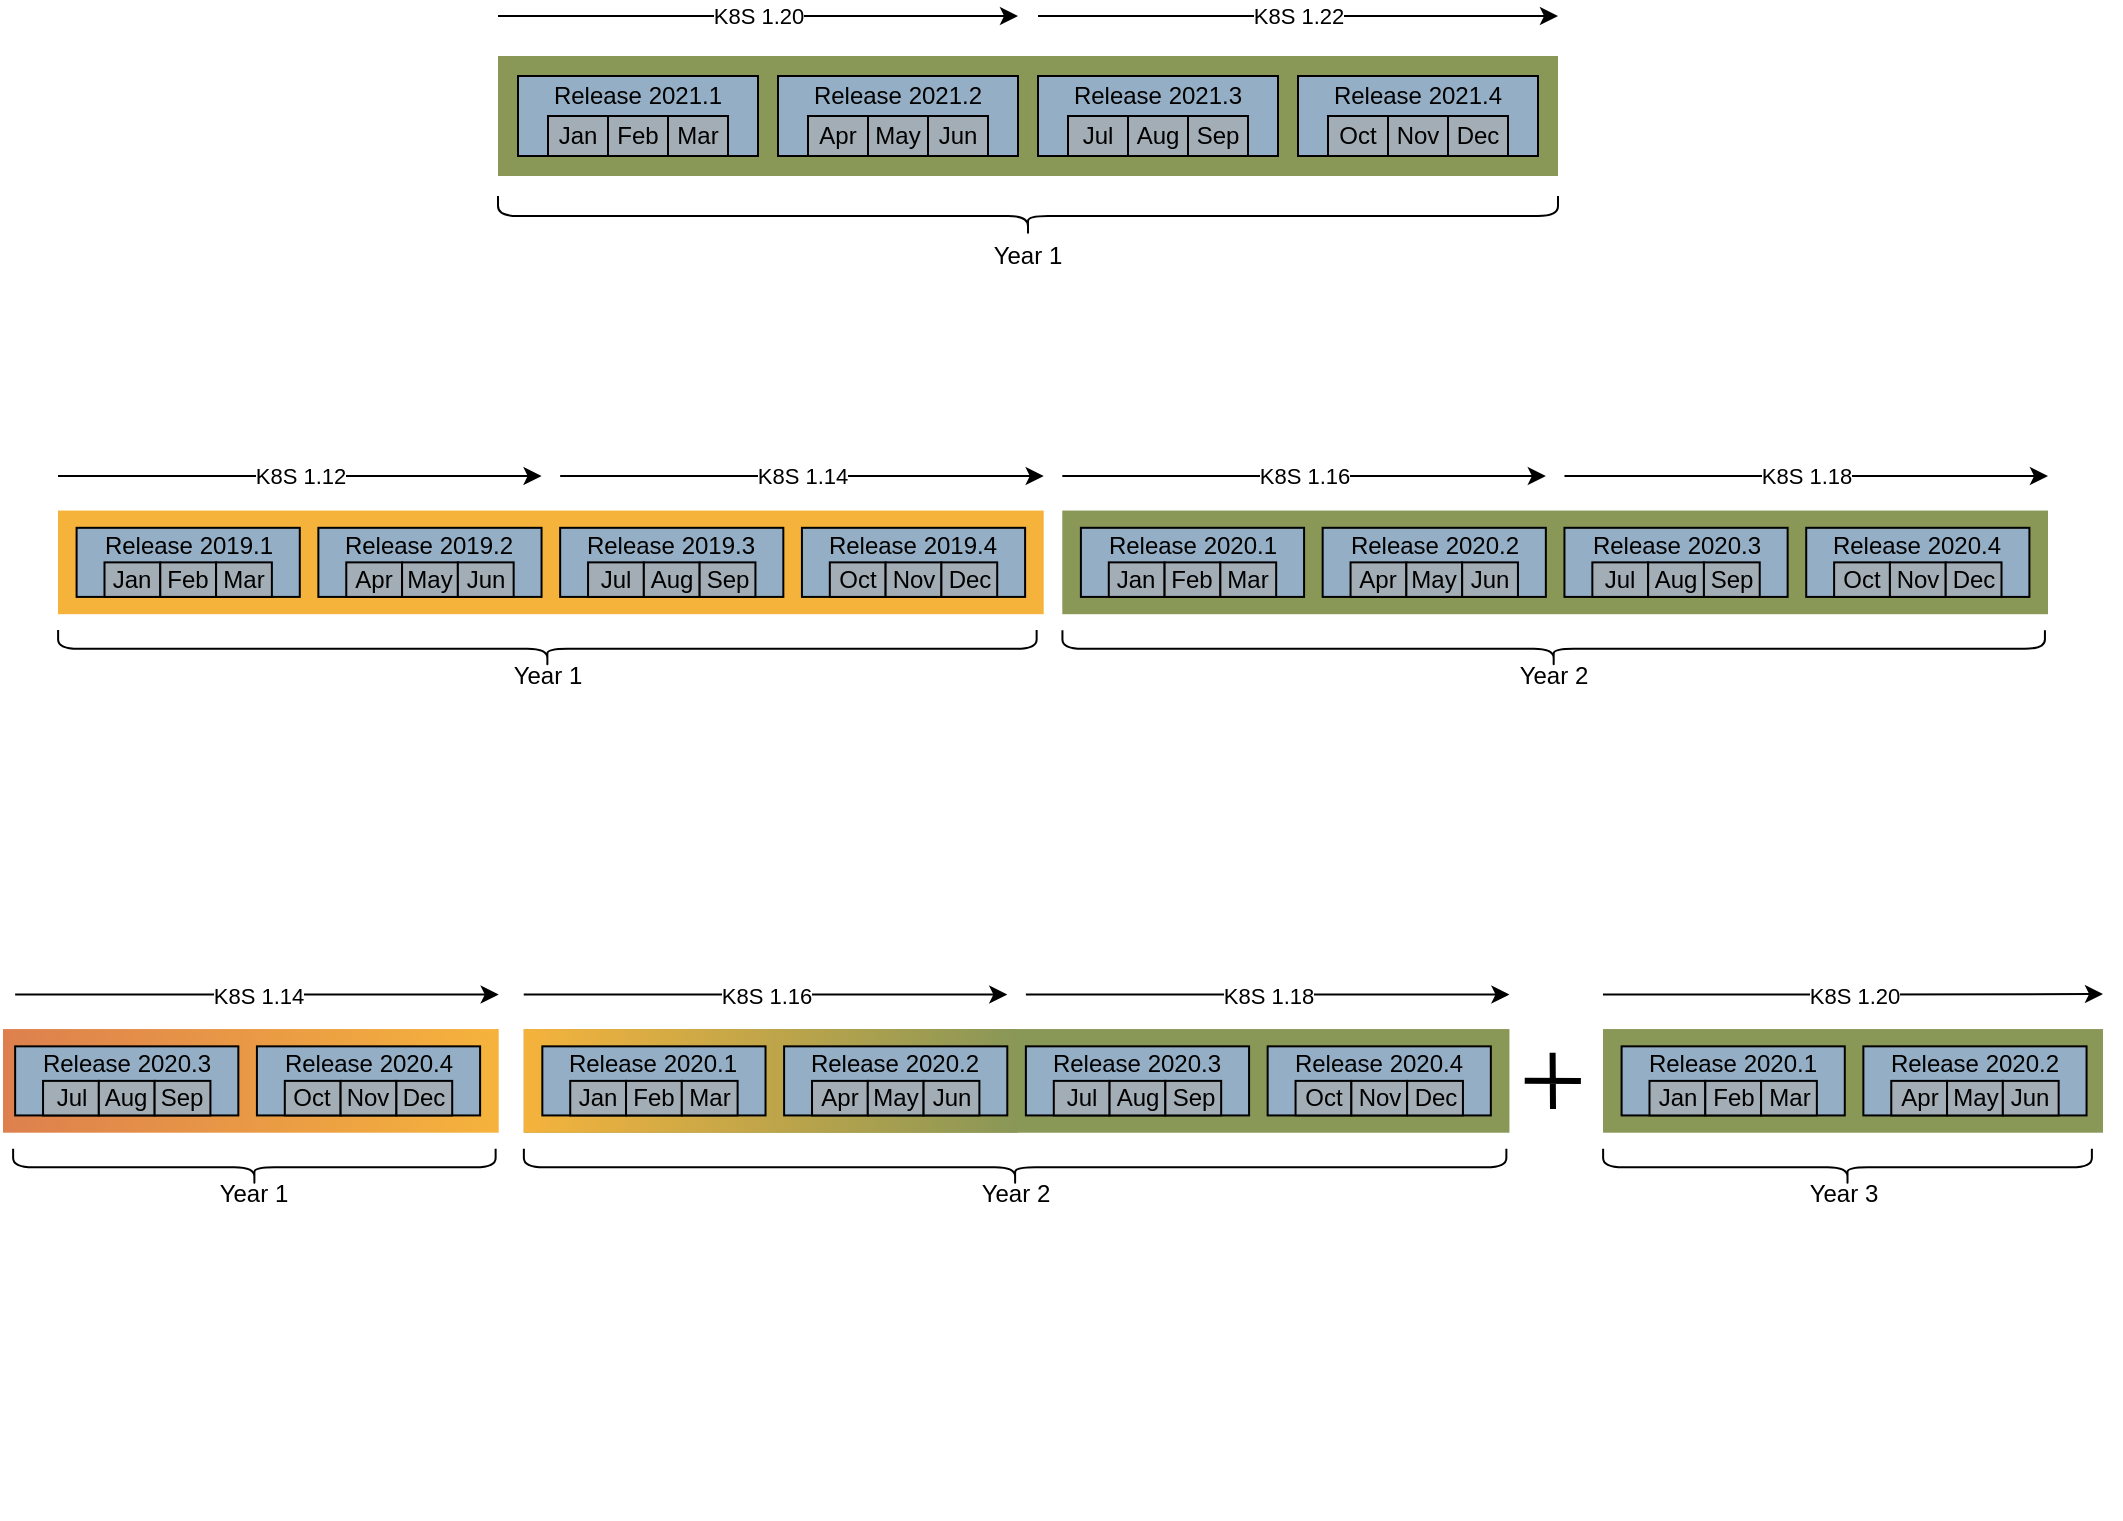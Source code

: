<mxfile version="14.7.0" type="github">
  <diagram id="WQHdSDZib3gcWUiRdW0p" name="Page-1">
    <mxGraphModel dx="2027" dy="449" grid="1" gridSize="10" guides="1" tooltips="1" connect="1" arrows="1" fold="1" page="1" pageScale="1" pageWidth="850" pageHeight="1100" math="0" shadow="0">
      <root>
        <mxCell id="0" />
        <mxCell id="1" parent="0" />
        <mxCell id="mJUfbH7Lrrvv5M62oKp3-2" value="" style="rounded=0;whiteSpace=wrap;html=1;strokeColor=none;fillColor=#899757;" vertex="1" parent="1">
          <mxGeometry x="70" y="350" width="530" height="60" as="geometry" />
        </mxCell>
        <mxCell id="mJUfbH7Lrrvv5M62oKp3-1" value="" style="rounded=0;whiteSpace=wrap;html=1;align=left;horizontal=0;fillColor=#94AFC5;" vertex="1" parent="1">
          <mxGeometry x="80" y="360" width="120" height="40" as="geometry" />
        </mxCell>
        <mxCell id="mJUfbH7Lrrvv5M62oKp3-3" value="" style="rounded=0;whiteSpace=wrap;html=1;fillColor=#94AFC5;" vertex="1" parent="1">
          <mxGeometry x="210" y="360" width="120" height="40" as="geometry" />
        </mxCell>
        <mxCell id="mJUfbH7Lrrvv5M62oKp3-4" value="" style="rounded=0;whiteSpace=wrap;html=1;fillColor=#94AFC5;" vertex="1" parent="1">
          <mxGeometry x="340" y="360" width="120" height="40" as="geometry" />
        </mxCell>
        <mxCell id="mJUfbH7Lrrvv5M62oKp3-5" value="" style="rounded=0;whiteSpace=wrap;html=1;fillColor=#94AFC5;" vertex="1" parent="1">
          <mxGeometry x="470" y="360" width="120" height="40" as="geometry" />
        </mxCell>
        <mxCell id="mJUfbH7Lrrvv5M62oKp3-6" value="Jan&lt;span style=&quot;color: rgba(0 , 0 , 0 , 0) ; font-family: monospace ; font-size: 0px&quot;&gt;%3CmxGraphModel%3E%3Croot%3E%3CmxCell%20id%3D%220%22%2F%3E%3CmxCell%20id%3D%221%22%20parent%3D%220%22%2F%3E%3CmxCell%20id%3D%222%22%20value%3D%22%22%20style%3D%22rounded%3D0%3BwhiteSpace%3Dwrap%3Bhtml%3D1%3B%22%20vertex%3D%221%22%20parent%3D%221%22%3E%3CmxGeometry%20x%3D%22340%22%20y%3D%22360%22%20width%3D%22120%22%20height%3D%2240%22%20as%3D%22geometry%22%2F%3E%3C%2FmxCell%3E%3C%2Froot%3E%3C%2FmxGraphModel%3E&lt;/span&gt;" style="rounded=0;whiteSpace=wrap;html=1;fillColor=#A3ADB5;" vertex="1" parent="1">
          <mxGeometry x="95" y="380" width="30" height="20" as="geometry" />
        </mxCell>
        <mxCell id="mJUfbH7Lrrvv5M62oKp3-7" value="Feb" style="rounded=0;whiteSpace=wrap;html=1;fillColor=#A3ADB5;" vertex="1" parent="1">
          <mxGeometry x="125" y="380" width="30" height="20" as="geometry" />
        </mxCell>
        <mxCell id="mJUfbH7Lrrvv5M62oKp3-8" value="Mar" style="rounded=0;whiteSpace=wrap;html=1;fillColor=#A3ADB5;" vertex="1" parent="1">
          <mxGeometry x="155" y="380" width="30" height="20" as="geometry" />
        </mxCell>
        <mxCell id="mJUfbH7Lrrvv5M62oKp3-9" value="Apr" style="rounded=0;whiteSpace=wrap;html=1;fillColor=#A3ADB5;" vertex="1" parent="1">
          <mxGeometry x="225" y="380" width="30" height="20" as="geometry" />
        </mxCell>
        <mxCell id="mJUfbH7Lrrvv5M62oKp3-10" value="May" style="rounded=0;whiteSpace=wrap;html=1;fillColor=#A3ADB5;" vertex="1" parent="1">
          <mxGeometry x="255" y="380" width="30" height="20" as="geometry" />
        </mxCell>
        <mxCell id="mJUfbH7Lrrvv5M62oKp3-11" value="Jun" style="rounded=0;whiteSpace=wrap;html=1;fillColor=#A3ADB5;" vertex="1" parent="1">
          <mxGeometry x="285" y="380" width="30" height="20" as="geometry" />
        </mxCell>
        <mxCell id="mJUfbH7Lrrvv5M62oKp3-12" value="Jul" style="rounded=0;whiteSpace=wrap;html=1;fillColor=#A3ADB5;" vertex="1" parent="1">
          <mxGeometry x="355" y="380" width="30" height="20" as="geometry" />
        </mxCell>
        <mxCell id="mJUfbH7Lrrvv5M62oKp3-13" value="Aug" style="rounded=0;whiteSpace=wrap;html=1;fillColor=#A3ADB5;" vertex="1" parent="1">
          <mxGeometry x="385" y="380" width="30" height="20" as="geometry" />
        </mxCell>
        <mxCell id="mJUfbH7Lrrvv5M62oKp3-14" value="Sep" style="rounded=0;whiteSpace=wrap;html=1;fillColor=#A3ADB5;" vertex="1" parent="1">
          <mxGeometry x="415" y="380" width="30" height="20" as="geometry" />
        </mxCell>
        <mxCell id="mJUfbH7Lrrvv5M62oKp3-15" value="Oct" style="rounded=0;whiteSpace=wrap;html=1;fillColor=#A3ADB5;" vertex="1" parent="1">
          <mxGeometry x="485" y="380" width="30" height="20" as="geometry" />
        </mxCell>
        <mxCell id="mJUfbH7Lrrvv5M62oKp3-16" value="Nov" style="rounded=0;whiteSpace=wrap;html=1;fillColor=#A3ADB5;" vertex="1" parent="1">
          <mxGeometry x="515" y="380" width="30" height="20" as="geometry" />
        </mxCell>
        <mxCell id="mJUfbH7Lrrvv5M62oKp3-17" value="Dec" style="rounded=0;whiteSpace=wrap;html=1;fillColor=#A3ADB5;" vertex="1" parent="1">
          <mxGeometry x="545" y="380" width="30" height="20" as="geometry" />
        </mxCell>
        <mxCell id="mJUfbH7Lrrvv5M62oKp3-18" value="Release 2021.1" style="text;html=1;strokeColor=none;fillColor=none;align=center;verticalAlign=middle;whiteSpace=wrap;rounded=0;" vertex="1" parent="1">
          <mxGeometry x="90" y="360" width="100" height="20" as="geometry" />
        </mxCell>
        <mxCell id="mJUfbH7Lrrvv5M62oKp3-19" value="Release 2021.2" style="text;html=1;strokeColor=none;fillColor=none;align=center;verticalAlign=middle;whiteSpace=wrap;rounded=0;" vertex="1" parent="1">
          <mxGeometry x="220" y="360" width="100" height="20" as="geometry" />
        </mxCell>
        <mxCell id="mJUfbH7Lrrvv5M62oKp3-20" value="Release 2021.3" style="text;html=1;strokeColor=none;fillColor=none;align=center;verticalAlign=middle;whiteSpace=wrap;rounded=0;" vertex="1" parent="1">
          <mxGeometry x="350" y="360" width="100" height="20" as="geometry" />
        </mxCell>
        <mxCell id="mJUfbH7Lrrvv5M62oKp3-21" value="Release 2021.4" style="text;html=1;strokeColor=none;fillColor=none;align=center;verticalAlign=middle;whiteSpace=wrap;rounded=0;" vertex="1" parent="1">
          <mxGeometry x="480" y="360" width="100" height="20" as="geometry" />
        </mxCell>
        <mxCell id="mJUfbH7Lrrvv5M62oKp3-22" value="" style="endArrow=classic;html=1;" edge="1" parent="1">
          <mxGeometry relative="1" as="geometry">
            <mxPoint x="70" y="330" as="sourcePoint" />
            <mxPoint x="330" y="330" as="targetPoint" />
            <Array as="points">
              <mxPoint x="200" y="330" />
            </Array>
          </mxGeometry>
        </mxCell>
        <mxCell id="mJUfbH7Lrrvv5M62oKp3-23" value="K8S 1.20" style="edgeLabel;resizable=0;html=1;align=center;verticalAlign=middle;" connectable="0" vertex="1" parent="mJUfbH7Lrrvv5M62oKp3-22">
          <mxGeometry relative="1" as="geometry" />
        </mxCell>
        <mxCell id="mJUfbH7Lrrvv5M62oKp3-24" value="" style="endArrow=classic;html=1;" edge="1" parent="1">
          <mxGeometry relative="1" as="geometry">
            <mxPoint x="340" y="330" as="sourcePoint" />
            <mxPoint x="600" y="330" as="targetPoint" />
          </mxGeometry>
        </mxCell>
        <mxCell id="mJUfbH7Lrrvv5M62oKp3-25" value="K8S 1.22" style="edgeLabel;resizable=0;html=1;align=center;verticalAlign=middle;" connectable="0" vertex="1" parent="mJUfbH7Lrrvv5M62oKp3-24">
          <mxGeometry relative="1" as="geometry" />
        </mxCell>
        <mxCell id="mJUfbH7Lrrvv5M62oKp3-27" value="" style="shape=curlyBracket;whiteSpace=wrap;html=1;rounded=1;rotation=-90;" vertex="1" parent="1">
          <mxGeometry x="325" y="165" width="20" height="530" as="geometry" />
        </mxCell>
        <mxCell id="mJUfbH7Lrrvv5M62oKp3-28" value="Year 1" style="text;html=1;strokeColor=none;fillColor=none;align=center;verticalAlign=middle;whiteSpace=wrap;rounded=0;" vertex="1" parent="1">
          <mxGeometry x="315" y="440" width="40" height="20" as="geometry" />
        </mxCell>
        <mxCell id="mJUfbH7Lrrvv5M62oKp3-108" value="" style="group;fillColor=#ffffff;gradientColor=#ffffff;gradientDirection=west;" vertex="1" connectable="0" parent="1">
          <mxGeometry x="-150" y="560" width="995" height="521.25" as="geometry" />
        </mxCell>
        <mxCell id="mJUfbH7Lrrvv5M62oKp3-111" value="" style="rounded=0;whiteSpace=wrap;html=1;fillColor=#899757;strokeColor=none;" vertex="1" parent="mJUfbH7Lrrvv5M62oKp3-108">
          <mxGeometry x="232.87" y="276.533" width="492.85" height="51.818" as="geometry" />
        </mxCell>
        <mxCell id="mJUfbH7Lrrvv5M62oKp3-193" value="" style="rounded=0;whiteSpace=wrap;html=1;gradientDirection=west;glass=0;shadow=0;sketch=0;imageAspect=1;gradientColor=#F5B33C;fillColor=#899757;strokeColor=none;" vertex="1" parent="mJUfbH7Lrrvv5M62oKp3-108">
          <mxGeometry x="232.87" y="276.53" width="247" height="51.818" as="geometry" />
        </mxCell>
        <mxCell id="mJUfbH7Lrrvv5M62oKp3-56" value="" style="rounded=0;whiteSpace=wrap;html=1;fillColor=#F5B33C;strokeColor=none;" vertex="1" parent="mJUfbH7Lrrvv5M62oKp3-108">
          <mxGeometry y="17.273" width="492.85" height="51.818" as="geometry" />
        </mxCell>
        <mxCell id="mJUfbH7Lrrvv5M62oKp3-57" value="" style="rounded=0;whiteSpace=wrap;html=1;align=left;horizontal=0;fillColor=#94AFC5;" vertex="1" parent="mJUfbH7Lrrvv5M62oKp3-108">
          <mxGeometry x="9.299" y="25.909" width="111.589" height="34.545" as="geometry" />
        </mxCell>
        <mxCell id="mJUfbH7Lrrvv5M62oKp3-58" value="" style="rounded=0;whiteSpace=wrap;html=1;fillColor=#94AFC5;" vertex="1" parent="mJUfbH7Lrrvv5M62oKp3-108">
          <mxGeometry x="130.187" y="25.909" width="111.589" height="34.545" as="geometry" />
        </mxCell>
        <mxCell id="mJUfbH7Lrrvv5M62oKp3-59" value="" style="rounded=0;whiteSpace=wrap;html=1;fillColor=#94AFC5;" vertex="1" parent="mJUfbH7Lrrvv5M62oKp3-108">
          <mxGeometry x="251.075" y="25.909" width="111.589" height="34.545" as="geometry" />
        </mxCell>
        <mxCell id="mJUfbH7Lrrvv5M62oKp3-60" value="" style="rounded=0;whiteSpace=wrap;html=1;fillColor=#94AFC5;" vertex="1" parent="mJUfbH7Lrrvv5M62oKp3-108">
          <mxGeometry x="371.963" y="25.909" width="111.589" height="34.545" as="geometry" />
        </mxCell>
        <mxCell id="mJUfbH7Lrrvv5M62oKp3-61" value="Jan&lt;span style=&quot;color: rgba(0 , 0 , 0 , 0) ; font-family: monospace ; font-size: 0px&quot;&gt;%3CmxGraphModel%3E%3Croot%3E%3CmxCell%20id%3D%220%22%2F%3E%3CmxCell%20id%3D%221%22%20parent%3D%220%22%2F%3E%3CmxCell%20id%3D%222%22%20value%3D%22%22%20style%3D%22rounded%3D0%3BwhiteSpace%3Dwrap%3Bhtml%3D1%3B%22%20vertex%3D%221%22%20parent%3D%221%22%3E%3CmxGeometry%20x%3D%22340%22%20y%3D%22360%22%20width%3D%22120%22%20height%3D%2240%22%20as%3D%22geometry%22%2F%3E%3C%2FmxCell%3E%3C%2Froot%3E%3C%2FmxGraphModel%3E&lt;/span&gt;" style="rounded=0;whiteSpace=wrap;html=1;fillColor=#A3ADB5;" vertex="1" parent="mJUfbH7Lrrvv5M62oKp3-108">
          <mxGeometry x="23.248" y="43.182" width="27.897" height="17.273" as="geometry" />
        </mxCell>
        <mxCell id="mJUfbH7Lrrvv5M62oKp3-62" value="Feb" style="rounded=0;whiteSpace=wrap;html=1;fillColor=#A3ADB5;" vertex="1" parent="mJUfbH7Lrrvv5M62oKp3-108">
          <mxGeometry x="51.145" y="43.182" width="27.897" height="17.273" as="geometry" />
        </mxCell>
        <mxCell id="mJUfbH7Lrrvv5M62oKp3-63" value="Mar" style="rounded=0;whiteSpace=wrap;html=1;fillColor=#A3ADB5;" vertex="1" parent="mJUfbH7Lrrvv5M62oKp3-108">
          <mxGeometry x="79.042" y="43.182" width="27.897" height="17.273" as="geometry" />
        </mxCell>
        <mxCell id="mJUfbH7Lrrvv5M62oKp3-64" value="Apr" style="rounded=0;whiteSpace=wrap;html=1;fillColor=#A3ADB5;" vertex="1" parent="mJUfbH7Lrrvv5M62oKp3-108">
          <mxGeometry x="144.136" y="43.182" width="27.897" height="17.273" as="geometry" />
        </mxCell>
        <mxCell id="mJUfbH7Lrrvv5M62oKp3-65" value="May" style="rounded=0;whiteSpace=wrap;html=1;fillColor=#A3ADB5;" vertex="1" parent="mJUfbH7Lrrvv5M62oKp3-108">
          <mxGeometry x="172.033" y="43.182" width="27.897" height="17.273" as="geometry" />
        </mxCell>
        <mxCell id="mJUfbH7Lrrvv5M62oKp3-66" value="Jun" style="rounded=0;whiteSpace=wrap;html=1;fillColor=#A3ADB5;" vertex="1" parent="mJUfbH7Lrrvv5M62oKp3-108">
          <mxGeometry x="199.93" y="43.182" width="27.897" height="17.273" as="geometry" />
        </mxCell>
        <mxCell id="mJUfbH7Lrrvv5M62oKp3-67" value="Jul" style="rounded=0;whiteSpace=wrap;html=1;fillColor=#A3ADB5;" vertex="1" parent="mJUfbH7Lrrvv5M62oKp3-108">
          <mxGeometry x="265.023" y="43.182" width="27.897" height="17.273" as="geometry" />
        </mxCell>
        <mxCell id="mJUfbH7Lrrvv5M62oKp3-68" value="Aug" style="rounded=0;whiteSpace=wrap;html=1;fillColor=#A3ADB5;" vertex="1" parent="mJUfbH7Lrrvv5M62oKp3-108">
          <mxGeometry x="292.921" y="43.182" width="27.897" height="17.273" as="geometry" />
        </mxCell>
        <mxCell id="mJUfbH7Lrrvv5M62oKp3-69" value="Sep" style="rounded=0;whiteSpace=wrap;html=1;fillColor=#A3ADB5;" vertex="1" parent="mJUfbH7Lrrvv5M62oKp3-108">
          <mxGeometry x="320.818" y="43.182" width="27.897" height="17.273" as="geometry" />
        </mxCell>
        <mxCell id="mJUfbH7Lrrvv5M62oKp3-70" value="Oct" style="rounded=0;whiteSpace=wrap;html=1;fillColor=#A3ADB5;" vertex="1" parent="mJUfbH7Lrrvv5M62oKp3-108">
          <mxGeometry x="385.911" y="43.182" width="27.897" height="17.273" as="geometry" />
        </mxCell>
        <mxCell id="mJUfbH7Lrrvv5M62oKp3-71" value="Nov" style="rounded=0;whiteSpace=wrap;html=1;fillColor=#A3ADB5;" vertex="1" parent="mJUfbH7Lrrvv5M62oKp3-108">
          <mxGeometry x="413.808" y="43.182" width="27.897" height="17.273" as="geometry" />
        </mxCell>
        <mxCell id="mJUfbH7Lrrvv5M62oKp3-72" value="Dec" style="rounded=0;whiteSpace=wrap;html=1;fillColor=#A3ADB5;" vertex="1" parent="mJUfbH7Lrrvv5M62oKp3-108">
          <mxGeometry x="441.706" y="43.182" width="27.897" height="17.273" as="geometry" />
        </mxCell>
        <mxCell id="mJUfbH7Lrrvv5M62oKp3-73" value="Release 2019.1" style="text;html=1;strokeColor=none;fillColor=none;align=center;verticalAlign=middle;whiteSpace=wrap;rounded=0;" vertex="1" parent="mJUfbH7Lrrvv5M62oKp3-108">
          <mxGeometry x="18.598" y="25.909" width="92.991" height="17.273" as="geometry" />
        </mxCell>
        <mxCell id="mJUfbH7Lrrvv5M62oKp3-74" value="Release 2019.2" style="text;html=1;strokeColor=none;fillColor=none;align=center;verticalAlign=middle;whiteSpace=wrap;rounded=0;" vertex="1" parent="mJUfbH7Lrrvv5M62oKp3-108">
          <mxGeometry x="139.486" y="25.909" width="92.991" height="17.273" as="geometry" />
        </mxCell>
        <mxCell id="mJUfbH7Lrrvv5M62oKp3-75" value="Release 2019.3" style="text;html=1;strokeColor=none;fillColor=none;align=center;verticalAlign=middle;whiteSpace=wrap;rounded=0;" vertex="1" parent="mJUfbH7Lrrvv5M62oKp3-108">
          <mxGeometry x="260.374" y="25.909" width="92.991" height="17.273" as="geometry" />
        </mxCell>
        <mxCell id="mJUfbH7Lrrvv5M62oKp3-76" value="Release 2019.4" style="text;html=1;strokeColor=none;fillColor=none;align=center;verticalAlign=middle;whiteSpace=wrap;rounded=0;" vertex="1" parent="mJUfbH7Lrrvv5M62oKp3-108">
          <mxGeometry x="381.262" y="25.909" width="92.991" height="17.273" as="geometry" />
        </mxCell>
        <mxCell id="mJUfbH7Lrrvv5M62oKp3-77" value="" style="endArrow=classic;html=1;" edge="1" parent="mJUfbH7Lrrvv5M62oKp3-108">
          <mxGeometry relative="1" as="geometry">
            <mxPoint as="sourcePoint" />
            <mxPoint x="241.776" as="targetPoint" />
            <Array as="points">
              <mxPoint x="120.888" />
            </Array>
          </mxGeometry>
        </mxCell>
        <mxCell id="mJUfbH7Lrrvv5M62oKp3-78" value="K8S 1.12" style="edgeLabel;resizable=0;html=1;align=center;verticalAlign=middle;" connectable="0" vertex="1" parent="mJUfbH7Lrrvv5M62oKp3-77">
          <mxGeometry relative="1" as="geometry" />
        </mxCell>
        <mxCell id="mJUfbH7Lrrvv5M62oKp3-79" value="" style="endArrow=classic;html=1;" edge="1" parent="mJUfbH7Lrrvv5M62oKp3-108">
          <mxGeometry relative="1" as="geometry">
            <mxPoint x="251.075" as="sourcePoint" />
            <mxPoint x="492.85" as="targetPoint" />
          </mxGeometry>
        </mxCell>
        <mxCell id="mJUfbH7Lrrvv5M62oKp3-80" value="K8S 1.14" style="edgeLabel;resizable=0;html=1;align=center;verticalAlign=middle;" connectable="0" vertex="1" parent="mJUfbH7Lrrvv5M62oKp3-79">
          <mxGeometry relative="1" as="geometry" />
        </mxCell>
        <mxCell id="mJUfbH7Lrrvv5M62oKp3-81" value="" style="shape=curlyBracket;whiteSpace=wrap;html=1;rounded=1;rotation=-90;" vertex="1" parent="mJUfbH7Lrrvv5M62oKp3-108">
          <mxGeometry x="235.39" y="-158.27" width="18.6" height="489.26" as="geometry" />
        </mxCell>
        <mxCell id="mJUfbH7Lrrvv5M62oKp3-82" value="" style="rounded=0;whiteSpace=wrap;html=1;fillColor=#899757;strokeColor=none;" vertex="1" parent="mJUfbH7Lrrvv5M62oKp3-108">
          <mxGeometry x="502.15" y="17.273" width="492.85" height="51.818" as="geometry" />
        </mxCell>
        <mxCell id="mJUfbH7Lrrvv5M62oKp3-83" value="" style="rounded=0;whiteSpace=wrap;html=1;align=left;horizontal=0;fillColor=#94AFC5;" vertex="1" parent="mJUfbH7Lrrvv5M62oKp3-108">
          <mxGeometry x="511.449" y="25.909" width="111.589" height="34.545" as="geometry" />
        </mxCell>
        <mxCell id="mJUfbH7Lrrvv5M62oKp3-84" value="" style="rounded=0;whiteSpace=wrap;html=1;fillColor=#94AFC5;" vertex="1" parent="mJUfbH7Lrrvv5M62oKp3-108">
          <mxGeometry x="632.336" y="25.909" width="111.589" height="34.545" as="geometry" />
        </mxCell>
        <mxCell id="mJUfbH7Lrrvv5M62oKp3-85" value="" style="rounded=0;whiteSpace=wrap;html=1;fillColor=#94AFC5;" vertex="1" parent="mJUfbH7Lrrvv5M62oKp3-108">
          <mxGeometry x="753.224" y="25.909" width="111.589" height="34.545" as="geometry" />
        </mxCell>
        <mxCell id="mJUfbH7Lrrvv5M62oKp3-86" value="" style="rounded=0;whiteSpace=wrap;html=1;fillColor=#94AFC5;" vertex="1" parent="mJUfbH7Lrrvv5M62oKp3-108">
          <mxGeometry x="874.112" y="25.909" width="111.589" height="34.545" as="geometry" />
        </mxCell>
        <mxCell id="mJUfbH7Lrrvv5M62oKp3-87" value="Jan&lt;span style=&quot;color: rgba(0 , 0 , 0 , 0) ; font-family: monospace ; font-size: 0px&quot;&gt;%3CmxGraphModel%3E%3Croot%3E%3CmxCell%20id%3D%220%22%2F%3E%3CmxCell%20id%3D%221%22%20parent%3D%220%22%2F%3E%3CmxCell%20id%3D%222%22%20value%3D%22%22%20style%3D%22rounded%3D0%3BwhiteSpace%3Dwrap%3Bhtml%3D1%3B%22%20vertex%3D%221%22%20parent%3D%221%22%3E%3CmxGeometry%20x%3D%22340%22%20y%3D%22360%22%20width%3D%22120%22%20height%3D%2240%22%20as%3D%22geometry%22%2F%3E%3C%2FmxCell%3E%3C%2Froot%3E%3C%2FmxGraphModel%3E&lt;/span&gt;" style="rounded=0;whiteSpace=wrap;html=1;fillColor=#A3ADB5;" vertex="1" parent="mJUfbH7Lrrvv5M62oKp3-108">
          <mxGeometry x="525.397" y="43.182" width="27.897" height="17.273" as="geometry" />
        </mxCell>
        <mxCell id="mJUfbH7Lrrvv5M62oKp3-88" value="Feb" style="rounded=0;whiteSpace=wrap;html=1;fillColor=#A3ADB5;" vertex="1" parent="mJUfbH7Lrrvv5M62oKp3-108">
          <mxGeometry x="553.294" y="43.182" width="27.897" height="17.273" as="geometry" />
        </mxCell>
        <mxCell id="mJUfbH7Lrrvv5M62oKp3-89" value="Mar" style="rounded=0;whiteSpace=wrap;html=1;fillColor=#A3ADB5;" vertex="1" parent="mJUfbH7Lrrvv5M62oKp3-108">
          <mxGeometry x="581.192" y="43.182" width="27.897" height="17.273" as="geometry" />
        </mxCell>
        <mxCell id="mJUfbH7Lrrvv5M62oKp3-90" value="Apr" style="rounded=0;whiteSpace=wrap;html=1;fillColor=#A3ADB5;" vertex="1" parent="mJUfbH7Lrrvv5M62oKp3-108">
          <mxGeometry x="646.285" y="43.182" width="27.897" height="17.273" as="geometry" />
        </mxCell>
        <mxCell id="mJUfbH7Lrrvv5M62oKp3-91" value="May" style="rounded=0;whiteSpace=wrap;html=1;fillColor=#A3ADB5;" vertex="1" parent="mJUfbH7Lrrvv5M62oKp3-108">
          <mxGeometry x="674.182" y="43.182" width="27.897" height="17.273" as="geometry" />
        </mxCell>
        <mxCell id="mJUfbH7Lrrvv5M62oKp3-92" value="Jun" style="rounded=0;whiteSpace=wrap;html=1;fillColor=#A3ADB5;" vertex="1" parent="mJUfbH7Lrrvv5M62oKp3-108">
          <mxGeometry x="702.079" y="43.182" width="27.897" height="17.273" as="geometry" />
        </mxCell>
        <mxCell id="mJUfbH7Lrrvv5M62oKp3-93" value="Jul" style="rounded=0;whiteSpace=wrap;html=1;fillColor=#A3ADB5;" vertex="1" parent="mJUfbH7Lrrvv5M62oKp3-108">
          <mxGeometry x="767.173" y="43.182" width="27.897" height="17.273" as="geometry" />
        </mxCell>
        <mxCell id="mJUfbH7Lrrvv5M62oKp3-94" value="Aug" style="rounded=0;whiteSpace=wrap;html=1;fillColor=#A3ADB5;" vertex="1" parent="mJUfbH7Lrrvv5M62oKp3-108">
          <mxGeometry x="795.07" y="43.182" width="27.897" height="17.273" as="geometry" />
        </mxCell>
        <mxCell id="mJUfbH7Lrrvv5M62oKp3-95" value="Sep" style="rounded=0;whiteSpace=wrap;html=1;fillColor=#A3ADB5;" vertex="1" parent="mJUfbH7Lrrvv5M62oKp3-108">
          <mxGeometry x="822.967" y="43.182" width="27.897" height="17.273" as="geometry" />
        </mxCell>
        <mxCell id="mJUfbH7Lrrvv5M62oKp3-96" value="Oct" style="rounded=0;whiteSpace=wrap;html=1;fillColor=#A3ADB5;" vertex="1" parent="mJUfbH7Lrrvv5M62oKp3-108">
          <mxGeometry x="888.061" y="43.182" width="27.897" height="17.273" as="geometry" />
        </mxCell>
        <mxCell id="mJUfbH7Lrrvv5M62oKp3-97" value="Nov" style="rounded=0;whiteSpace=wrap;html=1;fillColor=#A3ADB5;" vertex="1" parent="mJUfbH7Lrrvv5M62oKp3-108">
          <mxGeometry x="915.958" y="43.182" width="27.897" height="17.273" as="geometry" />
        </mxCell>
        <mxCell id="mJUfbH7Lrrvv5M62oKp3-98" value="Dec" style="rounded=0;whiteSpace=wrap;html=1;fillColor=#A3ADB5;" vertex="1" parent="mJUfbH7Lrrvv5M62oKp3-108">
          <mxGeometry x="943.855" y="43.182" width="27.897" height="17.273" as="geometry" />
        </mxCell>
        <mxCell id="mJUfbH7Lrrvv5M62oKp3-99" value="Release 2020.1" style="text;html=1;strokeColor=none;fillColor=none;align=center;verticalAlign=middle;whiteSpace=wrap;rounded=0;" vertex="1" parent="mJUfbH7Lrrvv5M62oKp3-108">
          <mxGeometry x="520.748" y="25.909" width="92.991" height="17.273" as="geometry" />
        </mxCell>
        <mxCell id="mJUfbH7Lrrvv5M62oKp3-100" value="Release 2020.2" style="text;html=1;strokeColor=none;fillColor=none;align=center;verticalAlign=middle;whiteSpace=wrap;rounded=0;" vertex="1" parent="mJUfbH7Lrrvv5M62oKp3-108">
          <mxGeometry x="641.636" y="25.909" width="92.991" height="17.273" as="geometry" />
        </mxCell>
        <mxCell id="mJUfbH7Lrrvv5M62oKp3-101" value="Release 2020.3" style="text;html=1;strokeColor=none;fillColor=none;align=center;verticalAlign=middle;whiteSpace=wrap;rounded=0;" vertex="1" parent="mJUfbH7Lrrvv5M62oKp3-108">
          <mxGeometry x="762.523" y="25.909" width="92.991" height="17.273" as="geometry" />
        </mxCell>
        <mxCell id="mJUfbH7Lrrvv5M62oKp3-102" value="Release 2020.4" style="text;html=1;strokeColor=none;fillColor=none;align=center;verticalAlign=middle;whiteSpace=wrap;rounded=0;" vertex="1" parent="mJUfbH7Lrrvv5M62oKp3-108">
          <mxGeometry x="883.411" y="25.909" width="92.991" height="17.273" as="geometry" />
        </mxCell>
        <mxCell id="mJUfbH7Lrrvv5M62oKp3-103" value="" style="endArrow=classic;html=1;" edge="1" parent="mJUfbH7Lrrvv5M62oKp3-108">
          <mxGeometry relative="1" as="geometry">
            <mxPoint x="502.15" as="sourcePoint" />
            <mxPoint x="743.925" as="targetPoint" />
            <Array as="points">
              <mxPoint x="623.037" />
            </Array>
          </mxGeometry>
        </mxCell>
        <mxCell id="mJUfbH7Lrrvv5M62oKp3-104" value="K8S 1.16" style="edgeLabel;resizable=0;html=1;align=center;verticalAlign=middle;" connectable="0" vertex="1" parent="mJUfbH7Lrrvv5M62oKp3-103">
          <mxGeometry relative="1" as="geometry" />
        </mxCell>
        <mxCell id="mJUfbH7Lrrvv5M62oKp3-105" value="" style="endArrow=classic;html=1;" edge="1" parent="mJUfbH7Lrrvv5M62oKp3-108">
          <mxGeometry relative="1" as="geometry">
            <mxPoint x="753.224" as="sourcePoint" />
            <mxPoint x="995" as="targetPoint" />
          </mxGeometry>
        </mxCell>
        <mxCell id="mJUfbH7Lrrvv5M62oKp3-106" value="K8S 1.18" style="edgeLabel;resizable=0;html=1;align=center;verticalAlign=middle;" connectable="0" vertex="1" parent="mJUfbH7Lrrvv5M62oKp3-105">
          <mxGeometry relative="1" as="geometry" />
        </mxCell>
        <mxCell id="mJUfbH7Lrrvv5M62oKp3-107" value="" style="shape=curlyBracket;whiteSpace=wrap;html=1;rounded=1;rotation=-90;" vertex="1" parent="mJUfbH7Lrrvv5M62oKp3-108">
          <mxGeometry x="738.54" y="-159.26" width="18.6" height="491.25" as="geometry" />
        </mxCell>
        <mxCell id="mJUfbH7Lrrvv5M62oKp3-110" value="Year 2" style="text;html=1;strokeColor=none;fillColor=none;align=center;verticalAlign=middle;whiteSpace=wrap;rounded=0;" vertex="1" parent="mJUfbH7Lrrvv5M62oKp3-108">
          <mxGeometry x="727.84" y="90" width="40" height="20" as="geometry" />
        </mxCell>
        <mxCell id="mJUfbH7Lrrvv5M62oKp3-109" value="Year 1" style="text;html=1;strokeColor=none;fillColor=none;align=center;verticalAlign=middle;whiteSpace=wrap;rounded=0;" vertex="1" parent="mJUfbH7Lrrvv5M62oKp3-108">
          <mxGeometry x="225.02" y="90" width="40" height="20" as="geometry" />
        </mxCell>
        <mxCell id="mJUfbH7Lrrvv5M62oKp3-112" value="" style="rounded=0;whiteSpace=wrap;html=1;align=left;horizontal=0;fillColor=#94AFC5;" vertex="1" parent="mJUfbH7Lrrvv5M62oKp3-108">
          <mxGeometry x="242.169" y="285.169" width="111.589" height="34.545" as="geometry" />
        </mxCell>
        <mxCell id="mJUfbH7Lrrvv5M62oKp3-113" value="" style="rounded=0;whiteSpace=wrap;html=1;fillColor=#94AFC5;" vertex="1" parent="mJUfbH7Lrrvv5M62oKp3-108">
          <mxGeometry x="363.056" y="285.169" width="111.589" height="34.545" as="geometry" />
        </mxCell>
        <mxCell id="mJUfbH7Lrrvv5M62oKp3-114" value="" style="rounded=0;whiteSpace=wrap;html=1;fillColor=#94AFC5;" vertex="1" parent="mJUfbH7Lrrvv5M62oKp3-108">
          <mxGeometry x="483.944" y="285.169" width="111.589" height="34.545" as="geometry" />
        </mxCell>
        <mxCell id="mJUfbH7Lrrvv5M62oKp3-115" value="" style="rounded=0;whiteSpace=wrap;html=1;fillColor=#94AFC5;" vertex="1" parent="mJUfbH7Lrrvv5M62oKp3-108">
          <mxGeometry x="604.832" y="285.169" width="111.589" height="34.545" as="geometry" />
        </mxCell>
        <mxCell id="mJUfbH7Lrrvv5M62oKp3-116" value="Jan&lt;span style=&quot;color: rgba(0 , 0 , 0 , 0) ; font-family: monospace ; font-size: 0px&quot;&gt;%3CmxGraphModel%3E%3Croot%3E%3CmxCell%20id%3D%220%22%2F%3E%3CmxCell%20id%3D%221%22%20parent%3D%220%22%2F%3E%3CmxCell%20id%3D%222%22%20value%3D%22%22%20style%3D%22rounded%3D0%3BwhiteSpace%3Dwrap%3Bhtml%3D1%3B%22%20vertex%3D%221%22%20parent%3D%221%22%3E%3CmxGeometry%20x%3D%22340%22%20y%3D%22360%22%20width%3D%22120%22%20height%3D%2240%22%20as%3D%22geometry%22%2F%3E%3C%2FmxCell%3E%3C%2Froot%3E%3C%2FmxGraphModel%3E&lt;/span&gt;" style="rounded=0;whiteSpace=wrap;html=1;fillColor=#A3ADB5;" vertex="1" parent="mJUfbH7Lrrvv5M62oKp3-108">
          <mxGeometry x="256.117" y="302.442" width="27.897" height="17.273" as="geometry" />
        </mxCell>
        <mxCell id="mJUfbH7Lrrvv5M62oKp3-117" value="Feb" style="rounded=0;whiteSpace=wrap;html=1;fillColor=#A3ADB5;" vertex="1" parent="mJUfbH7Lrrvv5M62oKp3-108">
          <mxGeometry x="284.014" y="302.442" width="27.897" height="17.273" as="geometry" />
        </mxCell>
        <mxCell id="mJUfbH7Lrrvv5M62oKp3-118" value="Mar" style="rounded=0;whiteSpace=wrap;html=1;fillColor=#A3ADB5;" vertex="1" parent="mJUfbH7Lrrvv5M62oKp3-108">
          <mxGeometry x="311.912" y="302.442" width="27.897" height="17.273" as="geometry" />
        </mxCell>
        <mxCell id="mJUfbH7Lrrvv5M62oKp3-119" value="Apr" style="rounded=0;whiteSpace=wrap;html=1;fillColor=#A3ADB5;" vertex="1" parent="mJUfbH7Lrrvv5M62oKp3-108">
          <mxGeometry x="377.005" y="302.442" width="27.897" height="17.273" as="geometry" />
        </mxCell>
        <mxCell id="mJUfbH7Lrrvv5M62oKp3-120" value="May" style="rounded=0;whiteSpace=wrap;html=1;fillColor=#A3ADB5;" vertex="1" parent="mJUfbH7Lrrvv5M62oKp3-108">
          <mxGeometry x="404.902" y="302.442" width="27.897" height="17.273" as="geometry" />
        </mxCell>
        <mxCell id="mJUfbH7Lrrvv5M62oKp3-121" value="Jun" style="rounded=0;whiteSpace=wrap;html=1;fillColor=#A3ADB5;" vertex="1" parent="mJUfbH7Lrrvv5M62oKp3-108">
          <mxGeometry x="432.799" y="302.442" width="27.897" height="17.273" as="geometry" />
        </mxCell>
        <mxCell id="mJUfbH7Lrrvv5M62oKp3-122" value="Jul" style="rounded=0;whiteSpace=wrap;html=1;fillColor=#A3ADB5;" vertex="1" parent="mJUfbH7Lrrvv5M62oKp3-108">
          <mxGeometry x="497.893" y="302.442" width="27.897" height="17.273" as="geometry" />
        </mxCell>
        <mxCell id="mJUfbH7Lrrvv5M62oKp3-123" value="Aug" style="rounded=0;whiteSpace=wrap;html=1;fillColor=#A3ADB5;" vertex="1" parent="mJUfbH7Lrrvv5M62oKp3-108">
          <mxGeometry x="525.79" y="302.442" width="27.897" height="17.273" as="geometry" />
        </mxCell>
        <mxCell id="mJUfbH7Lrrvv5M62oKp3-124" value="Sep" style="rounded=0;whiteSpace=wrap;html=1;fillColor=#A3ADB5;" vertex="1" parent="mJUfbH7Lrrvv5M62oKp3-108">
          <mxGeometry x="553.687" y="302.442" width="27.897" height="17.273" as="geometry" />
        </mxCell>
        <mxCell id="mJUfbH7Lrrvv5M62oKp3-125" value="Oct" style="rounded=0;whiteSpace=wrap;html=1;fillColor=#A3ADB5;" vertex="1" parent="mJUfbH7Lrrvv5M62oKp3-108">
          <mxGeometry x="618.781" y="302.442" width="27.897" height="17.273" as="geometry" />
        </mxCell>
        <mxCell id="mJUfbH7Lrrvv5M62oKp3-126" value="Nov" style="rounded=0;whiteSpace=wrap;html=1;fillColor=#A3ADB5;" vertex="1" parent="mJUfbH7Lrrvv5M62oKp3-108">
          <mxGeometry x="646.678" y="302.442" width="27.897" height="17.273" as="geometry" />
        </mxCell>
        <mxCell id="mJUfbH7Lrrvv5M62oKp3-127" value="Dec" style="rounded=0;whiteSpace=wrap;html=1;fillColor=#A3ADB5;" vertex="1" parent="mJUfbH7Lrrvv5M62oKp3-108">
          <mxGeometry x="674.575" y="302.442" width="27.897" height="17.273" as="geometry" />
        </mxCell>
        <mxCell id="mJUfbH7Lrrvv5M62oKp3-128" value="Release 2020.1" style="text;html=1;strokeColor=none;fillColor=none;align=center;verticalAlign=middle;whiteSpace=wrap;rounded=0;" vertex="1" parent="mJUfbH7Lrrvv5M62oKp3-108">
          <mxGeometry x="251.468" y="285.169" width="92.991" height="17.273" as="geometry" />
        </mxCell>
        <mxCell id="mJUfbH7Lrrvv5M62oKp3-129" value="Release 2020.2" style="text;html=1;strokeColor=none;fillColor=none;align=center;verticalAlign=middle;whiteSpace=wrap;rounded=0;" vertex="1" parent="mJUfbH7Lrrvv5M62oKp3-108">
          <mxGeometry x="372.356" y="285.169" width="92.991" height="17.273" as="geometry" />
        </mxCell>
        <mxCell id="mJUfbH7Lrrvv5M62oKp3-130" value="Release 2020.3" style="text;html=1;strokeColor=none;fillColor=none;align=center;verticalAlign=middle;whiteSpace=wrap;rounded=0;" vertex="1" parent="mJUfbH7Lrrvv5M62oKp3-108">
          <mxGeometry x="493.243" y="285.169" width="92.991" height="17.273" as="geometry" />
        </mxCell>
        <mxCell id="mJUfbH7Lrrvv5M62oKp3-131" value="Release 2020.4" style="text;html=1;strokeColor=none;fillColor=none;align=center;verticalAlign=middle;whiteSpace=wrap;rounded=0;" vertex="1" parent="mJUfbH7Lrrvv5M62oKp3-108">
          <mxGeometry x="614.131" y="285.169" width="92.991" height="17.273" as="geometry" />
        </mxCell>
        <mxCell id="mJUfbH7Lrrvv5M62oKp3-132" value="" style="endArrow=classic;html=1;" edge="1" parent="mJUfbH7Lrrvv5M62oKp3-108">
          <mxGeometry relative="1" as="geometry">
            <mxPoint x="232.87" y="259.26" as="sourcePoint" />
            <mxPoint x="474.645" y="259.26" as="targetPoint" />
            <Array as="points">
              <mxPoint x="353.757" y="259.26" />
            </Array>
          </mxGeometry>
        </mxCell>
        <mxCell id="mJUfbH7Lrrvv5M62oKp3-133" value="K8S 1.16" style="edgeLabel;resizable=0;html=1;align=center;verticalAlign=middle;" connectable="0" vertex="1" parent="mJUfbH7Lrrvv5M62oKp3-132">
          <mxGeometry relative="1" as="geometry" />
        </mxCell>
        <mxCell id="mJUfbH7Lrrvv5M62oKp3-134" value="" style="endArrow=classic;html=1;" edge="1" parent="mJUfbH7Lrrvv5M62oKp3-108">
          <mxGeometry relative="1" as="geometry">
            <mxPoint x="483.944" y="259.26" as="sourcePoint" />
            <mxPoint x="725.72" y="259.26" as="targetPoint" />
          </mxGeometry>
        </mxCell>
        <mxCell id="mJUfbH7Lrrvv5M62oKp3-135" value="K8S 1.18" style="edgeLabel;resizable=0;html=1;align=center;verticalAlign=middle;" connectable="0" vertex="1" parent="mJUfbH7Lrrvv5M62oKp3-134">
          <mxGeometry relative="1" as="geometry" />
        </mxCell>
        <mxCell id="mJUfbH7Lrrvv5M62oKp3-136" value="" style="shape=curlyBracket;whiteSpace=wrap;html=1;rounded=1;rotation=-90;" vertex="1" parent="mJUfbH7Lrrvv5M62oKp3-108">
          <mxGeometry x="469.26" y="100" width="18.6" height="491.25" as="geometry" />
        </mxCell>
        <mxCell id="mJUfbH7Lrrvv5M62oKp3-137" value="Year 2" style="text;html=1;strokeColor=none;fillColor=none;align=center;verticalAlign=middle;whiteSpace=wrap;rounded=0;" vertex="1" parent="mJUfbH7Lrrvv5M62oKp3-108">
          <mxGeometry x="458.56" y="349.26" width="40" height="20" as="geometry" />
        </mxCell>
        <mxCell id="mJUfbH7Lrrvv5M62oKp3-165" value="" style="rounded=0;whiteSpace=wrap;html=1;gradientDirection=east;fillColor=#DD804E;gradientColor=#F5B33C;strokeColor=none;" vertex="1" parent="mJUfbH7Lrrvv5M62oKp3-108">
          <mxGeometry x="-27.5" y="276.53" width="247.85" height="51.82" as="geometry" />
        </mxCell>
        <mxCell id="mJUfbH7Lrrvv5M62oKp3-168" value="" style="rounded=0;whiteSpace=wrap;html=1;fillColor=#94AFC5;" vertex="1" parent="mJUfbH7Lrrvv5M62oKp3-108">
          <mxGeometry x="-21.426" y="285.169" width="111.589" height="34.545" as="geometry" />
        </mxCell>
        <mxCell id="mJUfbH7Lrrvv5M62oKp3-169" value="" style="rounded=0;whiteSpace=wrap;html=1;fillColor=#94AFC5;" vertex="1" parent="mJUfbH7Lrrvv5M62oKp3-108">
          <mxGeometry x="99.462" y="285.169" width="111.589" height="34.545" as="geometry" />
        </mxCell>
        <mxCell id="mJUfbH7Lrrvv5M62oKp3-176" value="Jul" style="rounded=0;whiteSpace=wrap;html=1;fillColor=#A3ADB5;" vertex="1" parent="mJUfbH7Lrrvv5M62oKp3-108">
          <mxGeometry x="-7.477" y="302.442" width="27.897" height="17.273" as="geometry" />
        </mxCell>
        <mxCell id="mJUfbH7Lrrvv5M62oKp3-177" value="Aug" style="rounded=0;whiteSpace=wrap;html=1;fillColor=#A3ADB5;" vertex="1" parent="mJUfbH7Lrrvv5M62oKp3-108">
          <mxGeometry x="20.42" y="302.442" width="27.897" height="17.273" as="geometry" />
        </mxCell>
        <mxCell id="mJUfbH7Lrrvv5M62oKp3-178" value="Sep" style="rounded=0;whiteSpace=wrap;html=1;fillColor=#A3ADB5;" vertex="1" parent="mJUfbH7Lrrvv5M62oKp3-108">
          <mxGeometry x="48.317" y="302.442" width="27.897" height="17.273" as="geometry" />
        </mxCell>
        <mxCell id="mJUfbH7Lrrvv5M62oKp3-179" value="Oct" style="rounded=0;whiteSpace=wrap;html=1;fillColor=#A3ADB5;" vertex="1" parent="mJUfbH7Lrrvv5M62oKp3-108">
          <mxGeometry x="113.411" y="302.442" width="27.897" height="17.273" as="geometry" />
        </mxCell>
        <mxCell id="mJUfbH7Lrrvv5M62oKp3-180" value="Nov" style="rounded=0;whiteSpace=wrap;html=1;fillColor=#A3ADB5;" vertex="1" parent="mJUfbH7Lrrvv5M62oKp3-108">
          <mxGeometry x="141.308" y="302.442" width="27.897" height="17.273" as="geometry" />
        </mxCell>
        <mxCell id="mJUfbH7Lrrvv5M62oKp3-181" value="Dec" style="rounded=0;whiteSpace=wrap;html=1;fillColor=#A3ADB5;" vertex="1" parent="mJUfbH7Lrrvv5M62oKp3-108">
          <mxGeometry x="169.205" y="302.442" width="27.897" height="17.273" as="geometry" />
        </mxCell>
        <mxCell id="mJUfbH7Lrrvv5M62oKp3-184" value="Release 2020.3" style="text;html=1;strokeColor=none;fillColor=none;align=center;verticalAlign=middle;whiteSpace=wrap;rounded=0;" vertex="1" parent="mJUfbH7Lrrvv5M62oKp3-108">
          <mxGeometry x="-12.127" y="285.169" width="92.991" height="17.273" as="geometry" />
        </mxCell>
        <mxCell id="mJUfbH7Lrrvv5M62oKp3-185" value="Release 2020.4" style="text;html=1;strokeColor=none;fillColor=none;align=center;verticalAlign=middle;whiteSpace=wrap;rounded=0;" vertex="1" parent="mJUfbH7Lrrvv5M62oKp3-108">
          <mxGeometry x="108.761" y="285.169" width="92.991" height="17.273" as="geometry" />
        </mxCell>
        <mxCell id="mJUfbH7Lrrvv5M62oKp3-188" value="" style="endArrow=classic;html=1;" edge="1" parent="mJUfbH7Lrrvv5M62oKp3-108">
          <mxGeometry relative="1" as="geometry">
            <mxPoint x="-21.426" y="259.26" as="sourcePoint" />
            <mxPoint x="220.35" y="259.26" as="targetPoint" />
          </mxGeometry>
        </mxCell>
        <mxCell id="mJUfbH7Lrrvv5M62oKp3-189" value="K8S 1.14" style="edgeLabel;resizable=0;html=1;align=center;verticalAlign=middle;" connectable="0" vertex="1" parent="mJUfbH7Lrrvv5M62oKp3-188">
          <mxGeometry relative="1" as="geometry" />
        </mxCell>
        <mxCell id="mJUfbH7Lrrvv5M62oKp3-190" value="" style="shape=curlyBracket;whiteSpace=wrap;html=1;rounded=1;rotation=-90;" vertex="1" parent="mJUfbH7Lrrvv5M62oKp3-108">
          <mxGeometry x="88.89" y="225" width="18.6" height="241.25" as="geometry" />
        </mxCell>
        <mxCell id="mJUfbH7Lrrvv5M62oKp3-191" value="Year 1" style="text;html=1;strokeColor=none;fillColor=none;align=center;verticalAlign=middle;whiteSpace=wrap;rounded=0;" vertex="1" parent="mJUfbH7Lrrvv5M62oKp3-108">
          <mxGeometry x="78.19" y="349.26" width="40" height="20" as="geometry" />
        </mxCell>
        <mxCell id="mJUfbH7Lrrvv5M62oKp3-164" value="Year 3" style="text;html=1;strokeColor=none;fillColor=none;align=center;verticalAlign=middle;whiteSpace=wrap;rounded=0;" vertex="1" parent="mJUfbH7Lrrvv5M62oKp3-108">
          <mxGeometry x="872.5" y="349.26" width="40" height="20" as="geometry" />
        </mxCell>
        <mxCell id="mJUfbH7Lrrvv5M62oKp3-138" value="" style="rounded=0;whiteSpace=wrap;html=1;fillColor=#899757;strokeColor=none;" vertex="1" parent="1">
          <mxGeometry x="622.5" y="836.53" width="250" height="51.82" as="geometry" />
        </mxCell>
        <mxCell id="mJUfbH7Lrrvv5M62oKp3-139" value="" style="rounded=0;whiteSpace=wrap;html=1;align=left;horizontal=0;fillColor=#94AFC5;" vertex="1" parent="1">
          <mxGeometry x="631.799" y="845.169" width="111.589" height="34.545" as="geometry" />
        </mxCell>
        <mxCell id="mJUfbH7Lrrvv5M62oKp3-140" value="" style="rounded=0;whiteSpace=wrap;html=1;fillColor=#94AFC5;" vertex="1" parent="1">
          <mxGeometry x="752.686" y="845.169" width="111.589" height="34.545" as="geometry" />
        </mxCell>
        <mxCell id="mJUfbH7Lrrvv5M62oKp3-143" value="Jan&lt;span style=&quot;color: rgba(0 , 0 , 0 , 0) ; font-family: monospace ; font-size: 0px&quot;&gt;%3CmxGraphModel%3E%3Croot%3E%3CmxCell%20id%3D%220%22%2F%3E%3CmxCell%20id%3D%221%22%20parent%3D%220%22%2F%3E%3CmxCell%20id%3D%222%22%20value%3D%22%22%20style%3D%22rounded%3D0%3BwhiteSpace%3Dwrap%3Bhtml%3D1%3B%22%20vertex%3D%221%22%20parent%3D%221%22%3E%3CmxGeometry%20x%3D%22340%22%20y%3D%22360%22%20width%3D%22120%22%20height%3D%2240%22%20as%3D%22geometry%22%2F%3E%3C%2FmxCell%3E%3C%2Froot%3E%3C%2FmxGraphModel%3E&lt;/span&gt;" style="rounded=0;whiteSpace=wrap;html=1;fillColor=#A3ADB5;" vertex="1" parent="1">
          <mxGeometry x="645.747" y="862.442" width="27.897" height="17.273" as="geometry" />
        </mxCell>
        <mxCell id="mJUfbH7Lrrvv5M62oKp3-144" value="Feb" style="rounded=0;whiteSpace=wrap;html=1;fillColor=#A3ADB5;" vertex="1" parent="1">
          <mxGeometry x="673.644" y="862.442" width="27.897" height="17.273" as="geometry" />
        </mxCell>
        <mxCell id="mJUfbH7Lrrvv5M62oKp3-145" value="Mar" style="rounded=0;whiteSpace=wrap;html=1;fillColor=#A3ADB5;" vertex="1" parent="1">
          <mxGeometry x="701.542" y="862.442" width="27.897" height="17.273" as="geometry" />
        </mxCell>
        <mxCell id="mJUfbH7Lrrvv5M62oKp3-146" value="Apr" style="rounded=0;whiteSpace=wrap;html=1;fillColor=#A3ADB5;" vertex="1" parent="1">
          <mxGeometry x="766.635" y="862.442" width="27.897" height="17.273" as="geometry" />
        </mxCell>
        <mxCell id="mJUfbH7Lrrvv5M62oKp3-147" value="May" style="rounded=0;whiteSpace=wrap;html=1;fillColor=#A3ADB5;" vertex="1" parent="1">
          <mxGeometry x="794.532" y="862.442" width="27.897" height="17.273" as="geometry" />
        </mxCell>
        <mxCell id="mJUfbH7Lrrvv5M62oKp3-148" value="Jun" style="rounded=0;whiteSpace=wrap;html=1;fillColor=#A3ADB5;" vertex="1" parent="1">
          <mxGeometry x="822.429" y="862.442" width="27.897" height="17.273" as="geometry" />
        </mxCell>
        <mxCell id="mJUfbH7Lrrvv5M62oKp3-155" value="Release 2020.1" style="text;html=1;strokeColor=none;fillColor=none;align=center;verticalAlign=middle;whiteSpace=wrap;rounded=0;" vertex="1" parent="1">
          <mxGeometry x="641.098" y="845.169" width="92.991" height="17.273" as="geometry" />
        </mxCell>
        <mxCell id="mJUfbH7Lrrvv5M62oKp3-156" value="Release 2020.2" style="text;html=1;strokeColor=none;fillColor=none;align=center;verticalAlign=middle;whiteSpace=wrap;rounded=0;" vertex="1" parent="1">
          <mxGeometry x="761.986" y="845.169" width="92.991" height="17.273" as="geometry" />
        </mxCell>
        <mxCell id="mJUfbH7Lrrvv5M62oKp3-159" value="" style="endArrow=classic;html=1;" edge="1" parent="1">
          <mxGeometry relative="1" as="geometry">
            <mxPoint x="622.5" y="819.26" as="sourcePoint" />
            <mxPoint x="872.5" y="819" as="targetPoint" />
            <Array as="points">
              <mxPoint x="743.387" y="819.26" />
            </Array>
          </mxGeometry>
        </mxCell>
        <mxCell id="mJUfbH7Lrrvv5M62oKp3-160" value="K8S 1.20" style="edgeLabel;resizable=0;html=1;align=center;verticalAlign=middle;" connectable="0" vertex="1" parent="mJUfbH7Lrrvv5M62oKp3-159">
          <mxGeometry relative="1" as="geometry" />
        </mxCell>
        <mxCell id="mJUfbH7Lrrvv5M62oKp3-163" value="" style="shape=curlyBracket;whiteSpace=wrap;html=1;rounded=1;rotation=-90;" vertex="1" parent="1">
          <mxGeometry x="735.45" y="783.43" width="18.6" height="244.38" as="geometry" />
        </mxCell>
        <mxCell id="mJUfbH7Lrrvv5M62oKp3-195" value="" style="shape=umlDestroy;whiteSpace=wrap;html=1;strokeWidth=3;rounded=0;shadow=0;glass=0;sketch=0;fillColor=#DD804E;gradientColor=#F5B33C;rotation=45;" vertex="1" parent="1">
          <mxGeometry x="587.4" y="852.59" width="20" height="19.71" as="geometry" />
        </mxCell>
      </root>
    </mxGraphModel>
  </diagram>
</mxfile>
